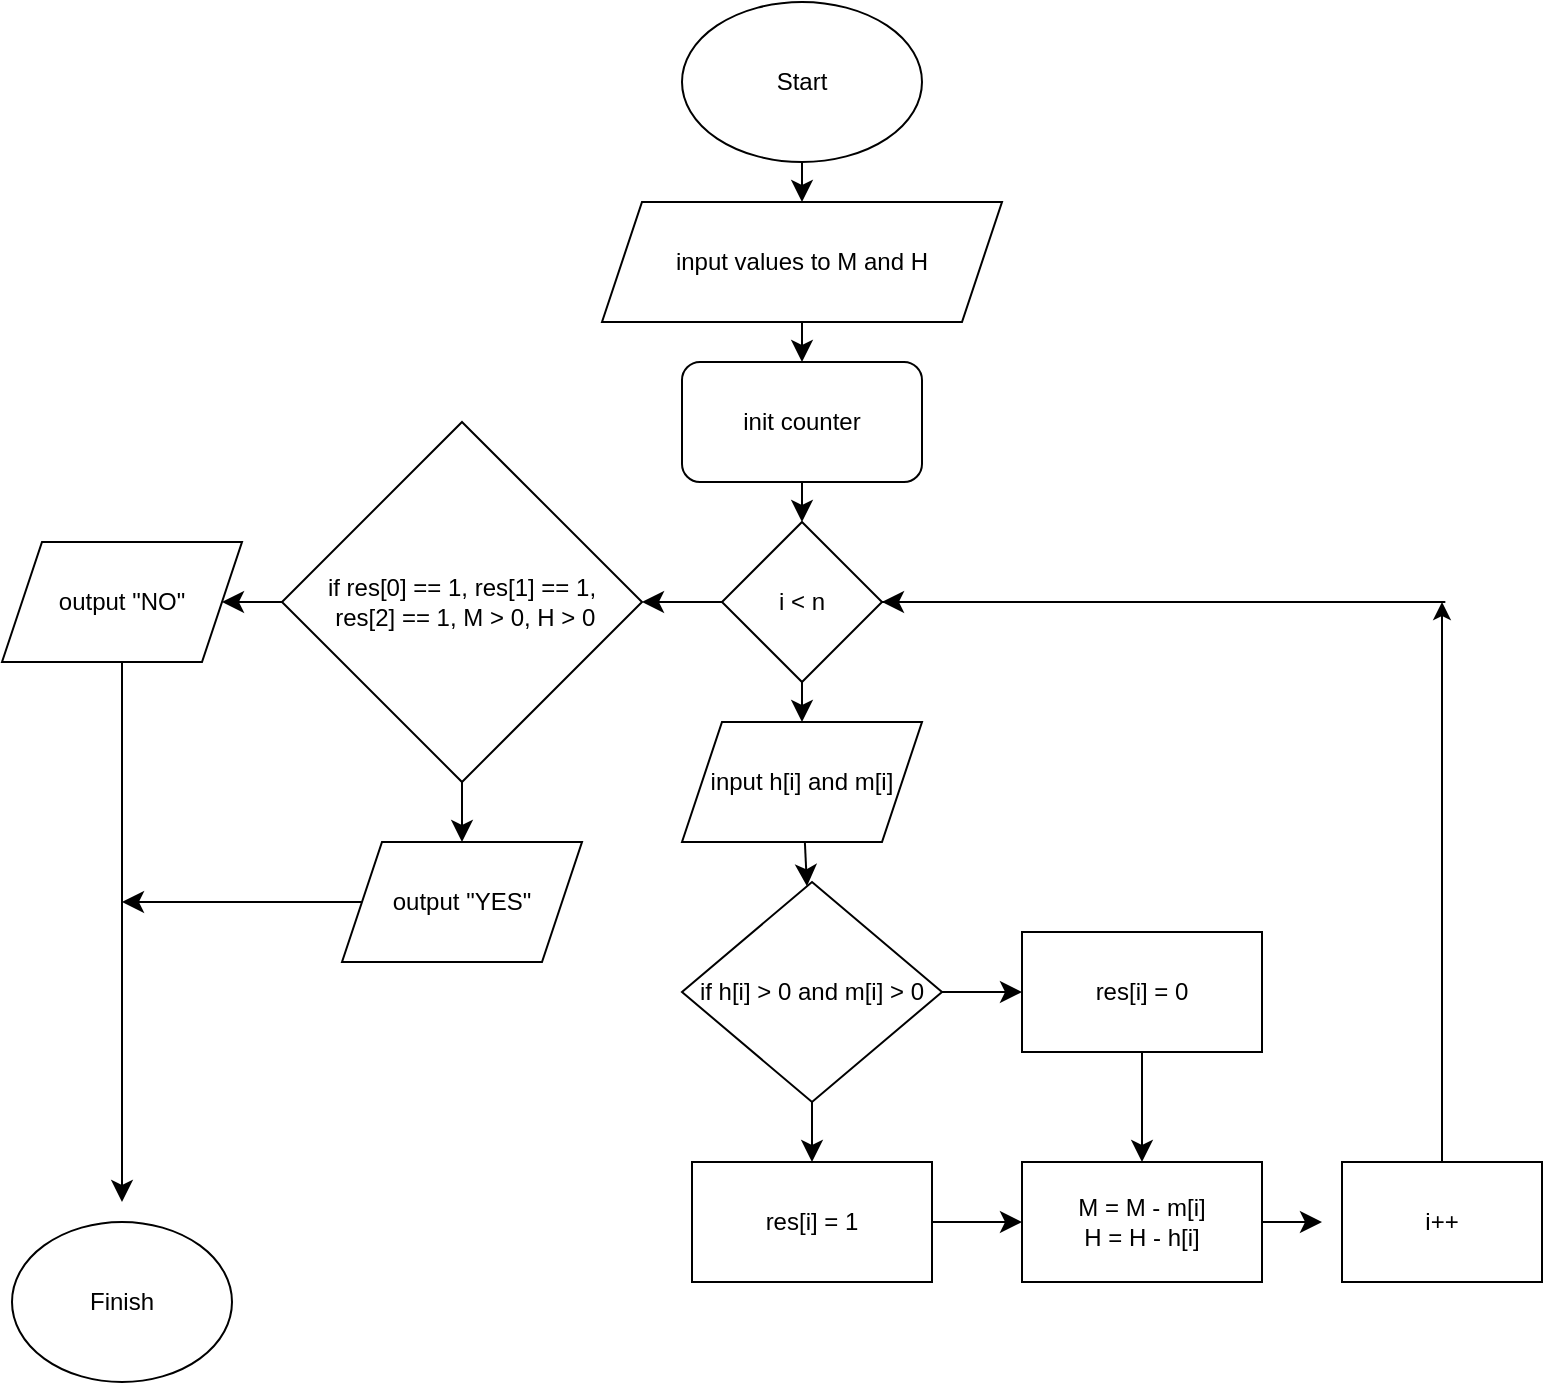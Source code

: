 <mxfile version="24.8.3">
  <diagram id="C5RBs43oDa-KdzZeNtuy" name="Page-1">
    <mxGraphModel dx="934" dy="591" grid="1" gridSize="10" guides="1" tooltips="1" connect="1" arrows="1" fold="1" page="1" pageScale="1" pageWidth="827" pageHeight="1169" math="0" shadow="0">
      <root>
        <mxCell id="WIyWlLk6GJQsqaUBKTNV-0" />
        <mxCell id="WIyWlLk6GJQsqaUBKTNV-1" parent="WIyWlLk6GJQsqaUBKTNV-0" />
        <mxCell id="2CQglI4DIpkHZctTG4uH-2" value="" style="edgeStyle=none;curved=1;rounded=0;orthogonalLoop=1;jettySize=auto;html=1;fontSize=12;startSize=8;endSize=8;" edge="1" parent="WIyWlLk6GJQsqaUBKTNV-1" source="2CQglI4DIpkHZctTG4uH-0" target="2CQglI4DIpkHZctTG4uH-1">
          <mxGeometry relative="1" as="geometry" />
        </mxCell>
        <mxCell id="2CQglI4DIpkHZctTG4uH-0" value="Start" style="ellipse;whiteSpace=wrap;html=1;" vertex="1" parent="WIyWlLk6GJQsqaUBKTNV-1">
          <mxGeometry x="340" y="20" width="120" height="80" as="geometry" />
        </mxCell>
        <mxCell id="2CQglI4DIpkHZctTG4uH-4" value="" style="edgeStyle=none;curved=1;rounded=0;orthogonalLoop=1;jettySize=auto;html=1;fontSize=12;startSize=8;endSize=8;" edge="1" parent="WIyWlLk6GJQsqaUBKTNV-1" source="2CQglI4DIpkHZctTG4uH-1" target="2CQglI4DIpkHZctTG4uH-3">
          <mxGeometry relative="1" as="geometry" />
        </mxCell>
        <mxCell id="2CQglI4DIpkHZctTG4uH-1" value="input values to M and H" style="shape=parallelogram;perimeter=parallelogramPerimeter;whiteSpace=wrap;html=1;fixedSize=1;" vertex="1" parent="WIyWlLk6GJQsqaUBKTNV-1">
          <mxGeometry x="300" y="120" width="200" height="60" as="geometry" />
        </mxCell>
        <mxCell id="2CQglI4DIpkHZctTG4uH-8" style="edgeStyle=none;curved=1;rounded=0;orthogonalLoop=1;jettySize=auto;html=1;exitX=0.5;exitY=1;exitDx=0;exitDy=0;entryX=0.5;entryY=0;entryDx=0;entryDy=0;fontSize=12;startSize=8;endSize=8;" edge="1" parent="WIyWlLk6GJQsqaUBKTNV-1" source="2CQglI4DIpkHZctTG4uH-3" target="2CQglI4DIpkHZctTG4uH-7">
          <mxGeometry relative="1" as="geometry" />
        </mxCell>
        <mxCell id="2CQglI4DIpkHZctTG4uH-3" value="init counter" style="rounded=1;whiteSpace=wrap;html=1;" vertex="1" parent="WIyWlLk6GJQsqaUBKTNV-1">
          <mxGeometry x="340" y="200" width="120" height="60" as="geometry" />
        </mxCell>
        <mxCell id="2CQglI4DIpkHZctTG4uH-10" value="" style="edgeStyle=none;curved=1;rounded=0;orthogonalLoop=1;jettySize=auto;html=1;fontSize=12;startSize=8;endSize=8;" edge="1" parent="WIyWlLk6GJQsqaUBKTNV-1" source="2CQglI4DIpkHZctTG4uH-7" target="2CQglI4DIpkHZctTG4uH-9">
          <mxGeometry relative="1" as="geometry" />
        </mxCell>
        <mxCell id="2CQglI4DIpkHZctTG4uH-20" value="" style="edgeStyle=none;curved=1;rounded=0;orthogonalLoop=1;jettySize=auto;html=1;fontSize=12;startSize=8;endSize=8;" edge="1" parent="WIyWlLk6GJQsqaUBKTNV-1" source="2CQglI4DIpkHZctTG4uH-7" target="2CQglI4DIpkHZctTG4uH-19">
          <mxGeometry relative="1" as="geometry" />
        </mxCell>
        <mxCell id="2CQglI4DIpkHZctTG4uH-7" value="i &amp;lt; n" style="rhombus;whiteSpace=wrap;html=1;" vertex="1" parent="WIyWlLk6GJQsqaUBKTNV-1">
          <mxGeometry x="360" y="280" width="80" height="80" as="geometry" />
        </mxCell>
        <mxCell id="2CQglI4DIpkHZctTG4uH-13" value="" style="edgeStyle=none;curved=1;rounded=0;orthogonalLoop=1;jettySize=auto;html=1;fontSize=12;startSize=8;endSize=8;" edge="1" parent="WIyWlLk6GJQsqaUBKTNV-1" source="2CQglI4DIpkHZctTG4uH-9" target="2CQglI4DIpkHZctTG4uH-12">
          <mxGeometry relative="1" as="geometry" />
        </mxCell>
        <mxCell id="2CQglI4DIpkHZctTG4uH-15" value="" style="edgeStyle=none;curved=1;rounded=0;orthogonalLoop=1;jettySize=auto;html=1;fontSize=12;startSize=8;endSize=8;" edge="1" parent="WIyWlLk6GJQsqaUBKTNV-1" source="2CQglI4DIpkHZctTG4uH-9" target="2CQglI4DIpkHZctTG4uH-14">
          <mxGeometry relative="1" as="geometry" />
        </mxCell>
        <mxCell id="2CQglI4DIpkHZctTG4uH-9" value="if res[0] == 1, res[1] == 1,&lt;div&gt;&amp;nbsp;res[2] == 1, M &amp;gt; 0, H &amp;gt; 0&lt;/div&gt;" style="rhombus;whiteSpace=wrap;html=1;" vertex="1" parent="WIyWlLk6GJQsqaUBKTNV-1">
          <mxGeometry x="140" y="230" width="180" height="180" as="geometry" />
        </mxCell>
        <mxCell id="2CQglI4DIpkHZctTG4uH-16" style="edgeStyle=none;curved=1;rounded=0;orthogonalLoop=1;jettySize=auto;html=1;fontSize=12;startSize=8;endSize=8;" edge="1" parent="WIyWlLk6GJQsqaUBKTNV-1" source="2CQglI4DIpkHZctTG4uH-12">
          <mxGeometry relative="1" as="geometry">
            <mxPoint x="60" y="620" as="targetPoint" />
          </mxGeometry>
        </mxCell>
        <mxCell id="2CQglI4DIpkHZctTG4uH-12" value="output &quot;NO&quot;" style="shape=parallelogram;perimeter=parallelogramPerimeter;whiteSpace=wrap;html=1;fixedSize=1;" vertex="1" parent="WIyWlLk6GJQsqaUBKTNV-1">
          <mxGeometry y="290" width="120" height="60" as="geometry" />
        </mxCell>
        <mxCell id="2CQglI4DIpkHZctTG4uH-17" style="edgeStyle=none;curved=1;rounded=0;orthogonalLoop=1;jettySize=auto;html=1;fontSize=12;startSize=8;endSize=8;" edge="1" parent="WIyWlLk6GJQsqaUBKTNV-1" source="2CQglI4DIpkHZctTG4uH-14">
          <mxGeometry relative="1" as="geometry">
            <mxPoint x="60" y="470" as="targetPoint" />
          </mxGeometry>
        </mxCell>
        <mxCell id="2CQglI4DIpkHZctTG4uH-14" value="output &quot;YES&quot;" style="shape=parallelogram;perimeter=parallelogramPerimeter;whiteSpace=wrap;html=1;fixedSize=1;" vertex="1" parent="WIyWlLk6GJQsqaUBKTNV-1">
          <mxGeometry x="170" y="440" width="120" height="60" as="geometry" />
        </mxCell>
        <mxCell id="2CQglI4DIpkHZctTG4uH-18" value="Finish" style="ellipse;whiteSpace=wrap;html=1;" vertex="1" parent="WIyWlLk6GJQsqaUBKTNV-1">
          <mxGeometry x="5" y="630" width="110" height="80" as="geometry" />
        </mxCell>
        <mxCell id="2CQglI4DIpkHZctTG4uH-22" value="" style="edgeStyle=none;curved=1;rounded=0;orthogonalLoop=1;jettySize=auto;html=1;fontSize=12;startSize=8;endSize=8;" edge="1" parent="WIyWlLk6GJQsqaUBKTNV-1" source="2CQglI4DIpkHZctTG4uH-19" target="2CQglI4DIpkHZctTG4uH-21">
          <mxGeometry relative="1" as="geometry" />
        </mxCell>
        <mxCell id="2CQglI4DIpkHZctTG4uH-19" value="input h[i] and m[i]" style="shape=parallelogram;perimeter=parallelogramPerimeter;whiteSpace=wrap;html=1;fixedSize=1;" vertex="1" parent="WIyWlLk6GJQsqaUBKTNV-1">
          <mxGeometry x="340" y="380" width="120" height="60" as="geometry" />
        </mxCell>
        <mxCell id="2CQglI4DIpkHZctTG4uH-24" value="" style="edgeStyle=none;curved=1;rounded=0;orthogonalLoop=1;jettySize=auto;html=1;fontSize=12;startSize=8;endSize=8;" edge="1" parent="WIyWlLk6GJQsqaUBKTNV-1" source="2CQglI4DIpkHZctTG4uH-21" target="2CQglI4DIpkHZctTG4uH-23">
          <mxGeometry relative="1" as="geometry" />
        </mxCell>
        <mxCell id="2CQglI4DIpkHZctTG4uH-26" value="" style="edgeStyle=none;curved=1;rounded=0;orthogonalLoop=1;jettySize=auto;html=1;fontSize=12;startSize=8;endSize=8;" edge="1" parent="WIyWlLk6GJQsqaUBKTNV-1" source="2CQglI4DIpkHZctTG4uH-21" target="2CQglI4DIpkHZctTG4uH-25">
          <mxGeometry relative="1" as="geometry" />
        </mxCell>
        <mxCell id="2CQglI4DIpkHZctTG4uH-21" value="if h[i] &amp;gt; 0 and m[i] &amp;gt; 0" style="rhombus;whiteSpace=wrap;html=1;" vertex="1" parent="WIyWlLk6GJQsqaUBKTNV-1">
          <mxGeometry x="340" y="460" width="130" height="110" as="geometry" />
        </mxCell>
        <mxCell id="2CQglI4DIpkHZctTG4uH-29" style="edgeStyle=none;curved=1;rounded=0;orthogonalLoop=1;jettySize=auto;html=1;exitX=0.5;exitY=1;exitDx=0;exitDy=0;entryX=0.5;entryY=0;entryDx=0;entryDy=0;fontSize=12;startSize=8;endSize=8;" edge="1" parent="WIyWlLk6GJQsqaUBKTNV-1" source="2CQglI4DIpkHZctTG4uH-23" target="2CQglI4DIpkHZctTG4uH-27">
          <mxGeometry relative="1" as="geometry" />
        </mxCell>
        <mxCell id="2CQglI4DIpkHZctTG4uH-23" value="res[i] = 0" style="whiteSpace=wrap;html=1;" vertex="1" parent="WIyWlLk6GJQsqaUBKTNV-1">
          <mxGeometry x="510" y="485" width="120" height="60" as="geometry" />
        </mxCell>
        <mxCell id="2CQglI4DIpkHZctTG4uH-28" value="" style="edgeStyle=none;curved=1;rounded=0;orthogonalLoop=1;jettySize=auto;html=1;fontSize=12;startSize=8;endSize=8;" edge="1" parent="WIyWlLk6GJQsqaUBKTNV-1" source="2CQglI4DIpkHZctTG4uH-25" target="2CQglI4DIpkHZctTG4uH-27">
          <mxGeometry relative="1" as="geometry" />
        </mxCell>
        <mxCell id="2CQglI4DIpkHZctTG4uH-25" value="res[i] = 1" style="whiteSpace=wrap;html=1;" vertex="1" parent="WIyWlLk6GJQsqaUBKTNV-1">
          <mxGeometry x="345" y="600" width="120" height="60" as="geometry" />
        </mxCell>
        <mxCell id="2CQglI4DIpkHZctTG4uH-32" value="" style="edgeStyle=none;curved=1;rounded=0;orthogonalLoop=1;jettySize=auto;html=1;fontSize=12;startSize=8;endSize=8;" edge="1" parent="WIyWlLk6GJQsqaUBKTNV-1" source="2CQglI4DIpkHZctTG4uH-27">
          <mxGeometry relative="1" as="geometry">
            <mxPoint x="660" y="630" as="targetPoint" />
          </mxGeometry>
        </mxCell>
        <mxCell id="2CQglI4DIpkHZctTG4uH-27" value="M = M - m[i]&lt;div&gt;H = H - h[i]&lt;/div&gt;" style="whiteSpace=wrap;html=1;" vertex="1" parent="WIyWlLk6GJQsqaUBKTNV-1">
          <mxGeometry x="510" y="600" width="120" height="60" as="geometry" />
        </mxCell>
        <mxCell id="2CQglI4DIpkHZctTG4uH-34" style="edgeStyle=none;curved=1;rounded=0;orthogonalLoop=1;jettySize=auto;html=1;fontSize=12;" edge="1" parent="WIyWlLk6GJQsqaUBKTNV-1" source="2CQglI4DIpkHZctTG4uH-33">
          <mxGeometry relative="1" as="geometry">
            <mxPoint x="720" y="320" as="targetPoint" />
          </mxGeometry>
        </mxCell>
        <mxCell id="2CQglI4DIpkHZctTG4uH-33" value="i++" style="rounded=0;whiteSpace=wrap;html=1;" vertex="1" parent="WIyWlLk6GJQsqaUBKTNV-1">
          <mxGeometry x="670" y="600" width="100" height="60" as="geometry" />
        </mxCell>
        <mxCell id="2CQglI4DIpkHZctTG4uH-38" value="" style="edgeStyle=none;orthogonalLoop=1;jettySize=auto;html=1;rounded=0;fontSize=12;startSize=8;endSize=8;curved=1;exitX=1;exitY=0.5;exitDx=0;exitDy=0;" edge="1" parent="WIyWlLk6GJQsqaUBKTNV-1" source="2CQglI4DIpkHZctTG4uH-7">
          <mxGeometry width="140" relative="1" as="geometry">
            <mxPoint x="510" y="319.5" as="sourcePoint" />
            <mxPoint x="440" y="320" as="targetPoint" />
            <Array as="points">
              <mxPoint x="630" y="320" />
              <mxPoint x="700" y="320" />
              <mxPoint x="740" y="320" />
            </Array>
          </mxGeometry>
        </mxCell>
      </root>
    </mxGraphModel>
  </diagram>
</mxfile>
